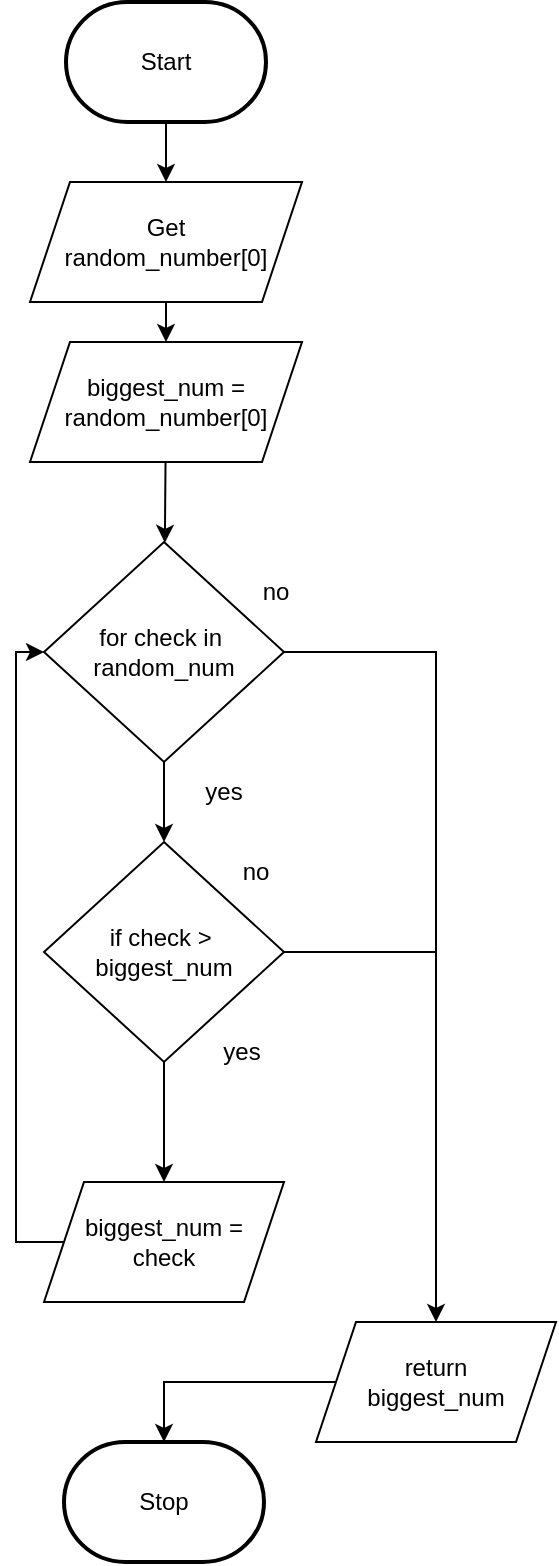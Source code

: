 <mxfile>
    <diagram id="SI7tuCP2dQLLvXjDpIHG" name="Page-1">
        <mxGraphModel dx="1374" dy="1861" grid="1" gridSize="10" guides="1" tooltips="1" connect="1" arrows="1" fold="1" page="1" pageScale="1" pageWidth="827" pageHeight="1169" math="0" shadow="0">
            <root>
                <mxCell id="0"/>
                <mxCell id="1" parent="0"/>
                <mxCell id="328" value="" style="edgeStyle=none;html=1;" edge="1" parent="1" source="3" target="327">
                    <mxGeometry relative="1" as="geometry"/>
                </mxCell>
                <mxCell id="3" value="Start" style="strokeWidth=2;html=1;shape=mxgraph.flowchart.terminator;whiteSpace=wrap;" parent="1" vertex="1">
                    <mxGeometry x="375" y="-1130" width="100" height="60" as="geometry"/>
                </mxCell>
                <mxCell id="10" value="Stop" style="strokeWidth=2;html=1;shape=mxgraph.flowchart.terminator;whiteSpace=wrap;rounded=1;" parent="1" vertex="1">
                    <mxGeometry x="374" y="-410" width="100" height="60" as="geometry"/>
                </mxCell>
                <mxCell id="317" value="" style="edgeStyle=none;html=1;" parent="1" source="284" target="316" edge="1">
                    <mxGeometry relative="1" as="geometry"/>
                </mxCell>
                <mxCell id="324" style="edgeStyle=none;html=1;entryX=0.5;entryY=0;entryDx=0;entryDy=0;endArrow=classic;endFill=1;rounded=0;" parent="1" source="284" target="323" edge="1">
                    <mxGeometry relative="1" as="geometry">
                        <Array as="points">
                            <mxPoint x="560" y="-805"/>
                        </Array>
                    </mxGeometry>
                </mxCell>
                <mxCell id="284" value="for check in&amp;nbsp;&lt;br&gt;random_num" style="rhombus;whiteSpace=wrap;html=1;" parent="1" vertex="1">
                    <mxGeometry x="364" y="-860" width="120" height="110" as="geometry"/>
                </mxCell>
                <mxCell id="294" style="edgeStyle=none;html=1;entryX=0;entryY=0.5;entryDx=0;entryDy=0;rounded=0;exitX=0;exitY=0.5;exitDx=0;exitDy=0;" parent="1" source="311" target="284" edge="1">
                    <mxGeometry relative="1" as="geometry">
                        <Array as="points">
                            <mxPoint x="350" y="-510"/>
                            <mxPoint x="350" y="-805"/>
                        </Array>
                    </mxGeometry>
                </mxCell>
                <mxCell id="288" value="yes" style="text;html=1;strokeColor=none;fillColor=none;align=center;verticalAlign=middle;whiteSpace=wrap;rounded=0;" parent="1" vertex="1">
                    <mxGeometry x="424" y="-750" width="60" height="30" as="geometry"/>
                </mxCell>
                <mxCell id="293" value="no" style="text;html=1;strokeColor=none;fillColor=none;align=center;verticalAlign=middle;whiteSpace=wrap;rounded=0;" parent="1" vertex="1">
                    <mxGeometry x="450" y="-850" width="60" height="30" as="geometry"/>
                </mxCell>
                <mxCell id="311" value="biggest_num =&lt;br&gt;check" style="shape=parallelogram;perimeter=parallelogramPerimeter;whiteSpace=wrap;html=1;fixedSize=1;" parent="1" vertex="1">
                    <mxGeometry x="364" y="-540" width="120" height="60" as="geometry"/>
                </mxCell>
                <mxCell id="315" value="" style="edgeStyle=none;html=1;" parent="1" source="313" target="284" edge="1">
                    <mxGeometry relative="1" as="geometry"/>
                </mxCell>
                <mxCell id="313" value="biggest_num = random_number[0]" style="shape=parallelogram;perimeter=parallelogramPerimeter;whiteSpace=wrap;html=1;fixedSize=1;" parent="1" vertex="1">
                    <mxGeometry x="357" y="-960" width="136" height="60" as="geometry"/>
                </mxCell>
                <mxCell id="321" style="edgeStyle=none;html=1;entryX=0.5;entryY=0;entryDx=0;entryDy=0;" parent="1" source="316" target="311" edge="1">
                    <mxGeometry relative="1" as="geometry"/>
                </mxCell>
                <mxCell id="322" style="edgeStyle=none;html=1;endArrow=none;endFill=0;" parent="1" source="316" edge="1">
                    <mxGeometry relative="1" as="geometry">
                        <mxPoint x="560" y="-655" as="targetPoint"/>
                    </mxGeometry>
                </mxCell>
                <mxCell id="316" value="if check &amp;gt;&amp;nbsp;&lt;br&gt;biggest_num" style="rhombus;whiteSpace=wrap;html=1;" parent="1" vertex="1">
                    <mxGeometry x="364" y="-710" width="120" height="110" as="geometry"/>
                </mxCell>
                <mxCell id="318" value="no" style="text;html=1;strokeColor=none;fillColor=none;align=center;verticalAlign=middle;whiteSpace=wrap;rounded=0;" parent="1" vertex="1">
                    <mxGeometry x="440" y="-710" width="60" height="30" as="geometry"/>
                </mxCell>
                <mxCell id="319" value="yes" style="text;html=1;strokeColor=none;fillColor=none;align=center;verticalAlign=middle;whiteSpace=wrap;rounded=0;" parent="1" vertex="1">
                    <mxGeometry x="433" y="-620" width="60" height="30" as="geometry"/>
                </mxCell>
                <mxCell id="326" style="edgeStyle=none;rounded=0;html=1;entryX=0.5;entryY=0;entryDx=0;entryDy=0;entryPerimeter=0;endArrow=classic;endFill=1;" parent="1" source="323" target="10" edge="1">
                    <mxGeometry relative="1" as="geometry">
                        <Array as="points">
                            <mxPoint x="424" y="-440"/>
                        </Array>
                    </mxGeometry>
                </mxCell>
                <mxCell id="323" value="return&lt;br&gt;biggest_num" style="shape=parallelogram;perimeter=parallelogramPerimeter;whiteSpace=wrap;html=1;fixedSize=1;" parent="1" vertex="1">
                    <mxGeometry x="500" y="-470" width="120" height="60" as="geometry"/>
                </mxCell>
                <mxCell id="329" value="" style="edgeStyle=none;html=1;" edge="1" parent="1" source="327" target="313">
                    <mxGeometry relative="1" as="geometry"/>
                </mxCell>
                <mxCell id="327" value="Get &lt;br&gt;random_number[0]" style="shape=parallelogram;perimeter=parallelogramPerimeter;whiteSpace=wrap;html=1;fixedSize=1;" vertex="1" parent="1">
                    <mxGeometry x="357" y="-1040" width="136" height="60" as="geometry"/>
                </mxCell>
            </root>
        </mxGraphModel>
    </diagram>
</mxfile>
